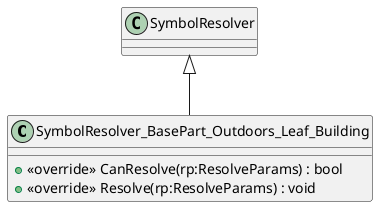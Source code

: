 @startuml
class SymbolResolver_BasePart_Outdoors_Leaf_Building {
    + <<override>> CanResolve(rp:ResolveParams) : bool
    + <<override>> Resolve(rp:ResolveParams) : void
}
SymbolResolver <|-- SymbolResolver_BasePart_Outdoors_Leaf_Building
@enduml
